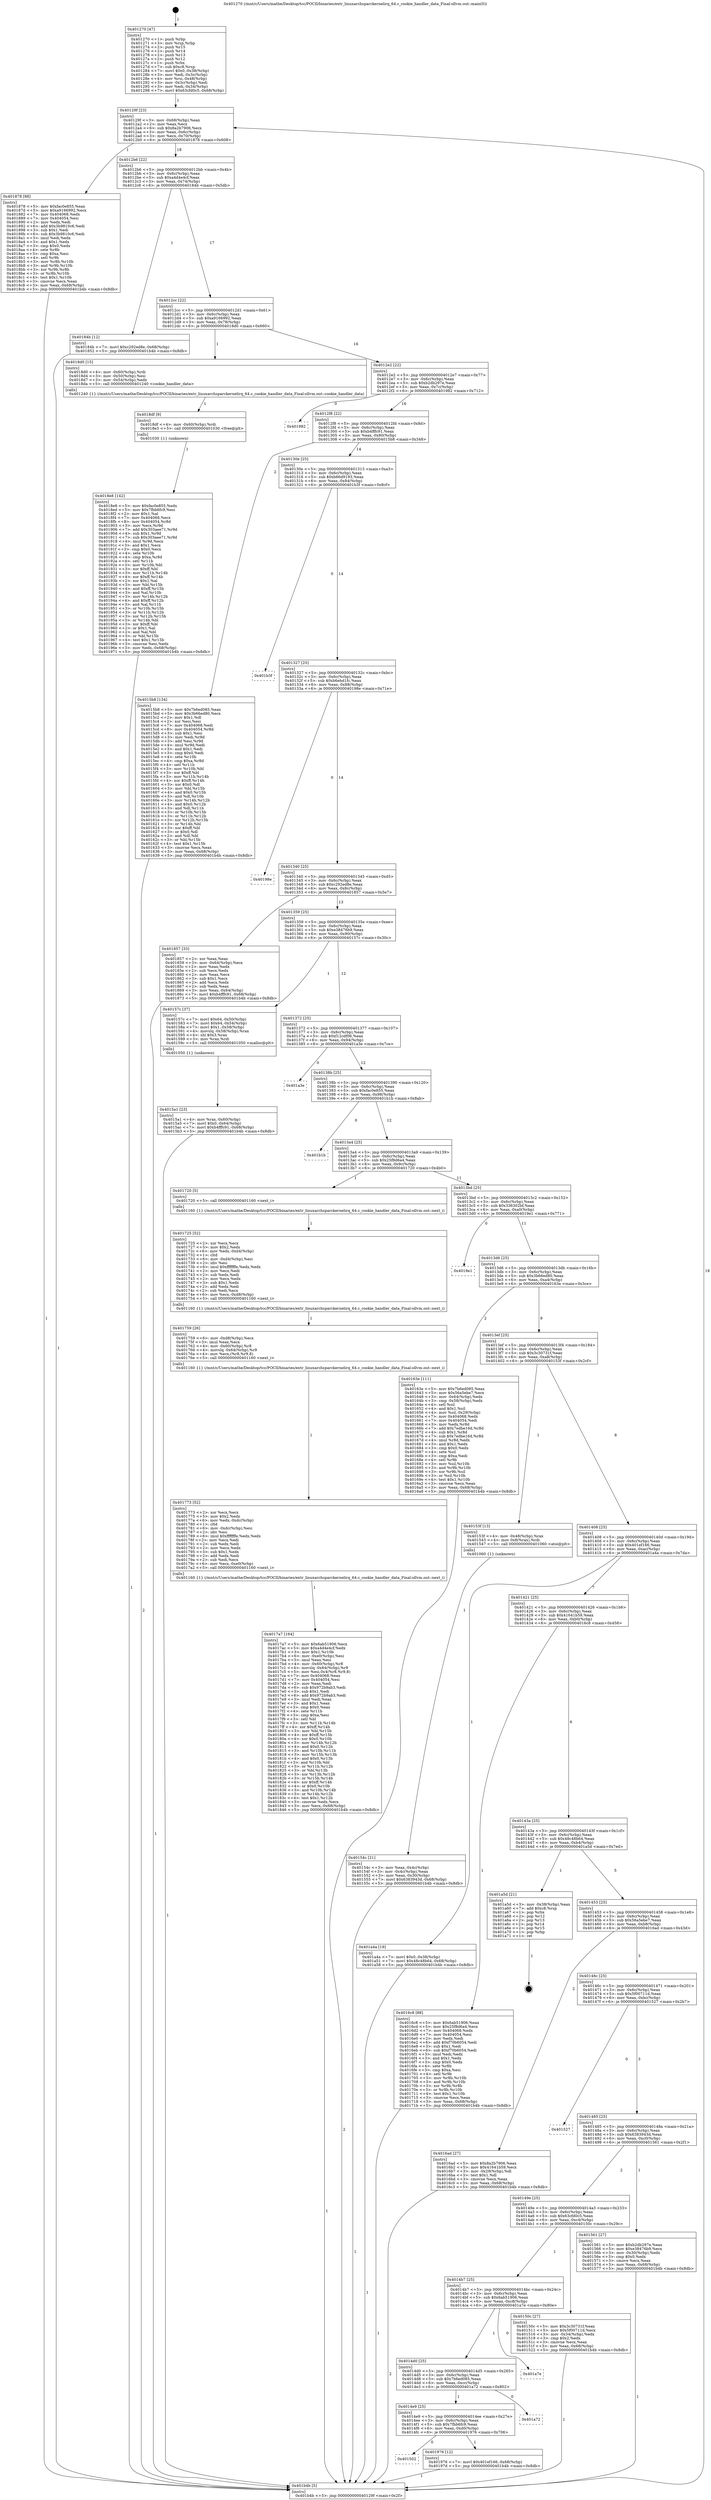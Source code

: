 digraph "0x401270" {
  label = "0x401270 (/mnt/c/Users/mathe/Desktop/tcc/POCII/binaries/extr_linuxarchsparckernelirq_64.c_cookie_handler_data_Final-ollvm.out::main(0))"
  labelloc = "t"
  node[shape=record]

  Entry [label="",width=0.3,height=0.3,shape=circle,fillcolor=black,style=filled]
  "0x40129f" [label="{
     0x40129f [23]\l
     | [instrs]\l
     &nbsp;&nbsp;0x40129f \<+3\>: mov -0x68(%rbp),%eax\l
     &nbsp;&nbsp;0x4012a2 \<+2\>: mov %eax,%ecx\l
     &nbsp;&nbsp;0x4012a4 \<+6\>: sub $0x8a2b7906,%ecx\l
     &nbsp;&nbsp;0x4012aa \<+3\>: mov %eax,-0x6c(%rbp)\l
     &nbsp;&nbsp;0x4012ad \<+3\>: mov %ecx,-0x70(%rbp)\l
     &nbsp;&nbsp;0x4012b0 \<+6\>: je 0000000000401878 \<main+0x608\>\l
  }"]
  "0x401878" [label="{
     0x401878 [88]\l
     | [instrs]\l
     &nbsp;&nbsp;0x401878 \<+5\>: mov $0xfac0e855,%eax\l
     &nbsp;&nbsp;0x40187d \<+5\>: mov $0xa9166992,%ecx\l
     &nbsp;&nbsp;0x401882 \<+7\>: mov 0x404068,%edx\l
     &nbsp;&nbsp;0x401889 \<+7\>: mov 0x404054,%esi\l
     &nbsp;&nbsp;0x401890 \<+2\>: mov %edx,%edi\l
     &nbsp;&nbsp;0x401892 \<+6\>: add $0x3b9810c6,%edi\l
     &nbsp;&nbsp;0x401898 \<+3\>: sub $0x1,%edi\l
     &nbsp;&nbsp;0x40189b \<+6\>: sub $0x3b9810c6,%edi\l
     &nbsp;&nbsp;0x4018a1 \<+3\>: imul %edi,%edx\l
     &nbsp;&nbsp;0x4018a4 \<+3\>: and $0x1,%edx\l
     &nbsp;&nbsp;0x4018a7 \<+3\>: cmp $0x0,%edx\l
     &nbsp;&nbsp;0x4018aa \<+4\>: sete %r8b\l
     &nbsp;&nbsp;0x4018ae \<+3\>: cmp $0xa,%esi\l
     &nbsp;&nbsp;0x4018b1 \<+4\>: setl %r9b\l
     &nbsp;&nbsp;0x4018b5 \<+3\>: mov %r8b,%r10b\l
     &nbsp;&nbsp;0x4018b8 \<+3\>: and %r9b,%r10b\l
     &nbsp;&nbsp;0x4018bb \<+3\>: xor %r9b,%r8b\l
     &nbsp;&nbsp;0x4018be \<+3\>: or %r8b,%r10b\l
     &nbsp;&nbsp;0x4018c1 \<+4\>: test $0x1,%r10b\l
     &nbsp;&nbsp;0x4018c5 \<+3\>: cmovne %ecx,%eax\l
     &nbsp;&nbsp;0x4018c8 \<+3\>: mov %eax,-0x68(%rbp)\l
     &nbsp;&nbsp;0x4018cb \<+5\>: jmp 0000000000401b4b \<main+0x8db\>\l
  }"]
  "0x4012b6" [label="{
     0x4012b6 [22]\l
     | [instrs]\l
     &nbsp;&nbsp;0x4012b6 \<+5\>: jmp 00000000004012bb \<main+0x4b\>\l
     &nbsp;&nbsp;0x4012bb \<+3\>: mov -0x6c(%rbp),%eax\l
     &nbsp;&nbsp;0x4012be \<+5\>: sub $0xa4d4e4cf,%eax\l
     &nbsp;&nbsp;0x4012c3 \<+3\>: mov %eax,-0x74(%rbp)\l
     &nbsp;&nbsp;0x4012c6 \<+6\>: je 000000000040184b \<main+0x5db\>\l
  }"]
  Exit [label="",width=0.3,height=0.3,shape=circle,fillcolor=black,style=filled,peripheries=2]
  "0x40184b" [label="{
     0x40184b [12]\l
     | [instrs]\l
     &nbsp;&nbsp;0x40184b \<+7\>: movl $0xc292ed8e,-0x68(%rbp)\l
     &nbsp;&nbsp;0x401852 \<+5\>: jmp 0000000000401b4b \<main+0x8db\>\l
  }"]
  "0x4012cc" [label="{
     0x4012cc [22]\l
     | [instrs]\l
     &nbsp;&nbsp;0x4012cc \<+5\>: jmp 00000000004012d1 \<main+0x61\>\l
     &nbsp;&nbsp;0x4012d1 \<+3\>: mov -0x6c(%rbp),%eax\l
     &nbsp;&nbsp;0x4012d4 \<+5\>: sub $0xa9166992,%eax\l
     &nbsp;&nbsp;0x4012d9 \<+3\>: mov %eax,-0x78(%rbp)\l
     &nbsp;&nbsp;0x4012dc \<+6\>: je 00000000004018d0 \<main+0x660\>\l
  }"]
  "0x401502" [label="{
     0x401502\l
  }", style=dashed]
  "0x4018d0" [label="{
     0x4018d0 [15]\l
     | [instrs]\l
     &nbsp;&nbsp;0x4018d0 \<+4\>: mov -0x60(%rbp),%rdi\l
     &nbsp;&nbsp;0x4018d4 \<+3\>: mov -0x50(%rbp),%esi\l
     &nbsp;&nbsp;0x4018d7 \<+3\>: mov -0x54(%rbp),%edx\l
     &nbsp;&nbsp;0x4018da \<+5\>: call 0000000000401240 \<cookie_handler_data\>\l
     | [calls]\l
     &nbsp;&nbsp;0x401240 \{1\} (/mnt/c/Users/mathe/Desktop/tcc/POCII/binaries/extr_linuxarchsparckernelirq_64.c_cookie_handler_data_Final-ollvm.out::cookie_handler_data)\l
  }"]
  "0x4012e2" [label="{
     0x4012e2 [22]\l
     | [instrs]\l
     &nbsp;&nbsp;0x4012e2 \<+5\>: jmp 00000000004012e7 \<main+0x77\>\l
     &nbsp;&nbsp;0x4012e7 \<+3\>: mov -0x6c(%rbp),%eax\l
     &nbsp;&nbsp;0x4012ea \<+5\>: sub $0xb2db297e,%eax\l
     &nbsp;&nbsp;0x4012ef \<+3\>: mov %eax,-0x7c(%rbp)\l
     &nbsp;&nbsp;0x4012f2 \<+6\>: je 0000000000401982 \<main+0x712\>\l
  }"]
  "0x401976" [label="{
     0x401976 [12]\l
     | [instrs]\l
     &nbsp;&nbsp;0x401976 \<+7\>: movl $0x401ef166,-0x68(%rbp)\l
     &nbsp;&nbsp;0x40197d \<+5\>: jmp 0000000000401b4b \<main+0x8db\>\l
  }"]
  "0x401982" [label="{
     0x401982\l
  }", style=dashed]
  "0x4012f8" [label="{
     0x4012f8 [22]\l
     | [instrs]\l
     &nbsp;&nbsp;0x4012f8 \<+5\>: jmp 00000000004012fd \<main+0x8d\>\l
     &nbsp;&nbsp;0x4012fd \<+3\>: mov -0x6c(%rbp),%eax\l
     &nbsp;&nbsp;0x401300 \<+5\>: sub $0xb4fffc91,%eax\l
     &nbsp;&nbsp;0x401305 \<+3\>: mov %eax,-0x80(%rbp)\l
     &nbsp;&nbsp;0x401308 \<+6\>: je 00000000004015b8 \<main+0x348\>\l
  }"]
  "0x4014e9" [label="{
     0x4014e9 [25]\l
     | [instrs]\l
     &nbsp;&nbsp;0x4014e9 \<+5\>: jmp 00000000004014ee \<main+0x27e\>\l
     &nbsp;&nbsp;0x4014ee \<+3\>: mov -0x6c(%rbp),%eax\l
     &nbsp;&nbsp;0x4014f1 \<+5\>: sub $0x7fbb6fc9,%eax\l
     &nbsp;&nbsp;0x4014f6 \<+6\>: mov %eax,-0xd0(%rbp)\l
     &nbsp;&nbsp;0x4014fc \<+6\>: je 0000000000401976 \<main+0x706\>\l
  }"]
  "0x4015b8" [label="{
     0x4015b8 [134]\l
     | [instrs]\l
     &nbsp;&nbsp;0x4015b8 \<+5\>: mov $0x7b6ed085,%eax\l
     &nbsp;&nbsp;0x4015bd \<+5\>: mov $0x3b66ed80,%ecx\l
     &nbsp;&nbsp;0x4015c2 \<+2\>: mov $0x1,%dl\l
     &nbsp;&nbsp;0x4015c4 \<+2\>: xor %esi,%esi\l
     &nbsp;&nbsp;0x4015c6 \<+7\>: mov 0x404068,%edi\l
     &nbsp;&nbsp;0x4015cd \<+8\>: mov 0x404054,%r8d\l
     &nbsp;&nbsp;0x4015d5 \<+3\>: sub $0x1,%esi\l
     &nbsp;&nbsp;0x4015d8 \<+3\>: mov %edi,%r9d\l
     &nbsp;&nbsp;0x4015db \<+3\>: add %esi,%r9d\l
     &nbsp;&nbsp;0x4015de \<+4\>: imul %r9d,%edi\l
     &nbsp;&nbsp;0x4015e2 \<+3\>: and $0x1,%edi\l
     &nbsp;&nbsp;0x4015e5 \<+3\>: cmp $0x0,%edi\l
     &nbsp;&nbsp;0x4015e8 \<+4\>: sete %r10b\l
     &nbsp;&nbsp;0x4015ec \<+4\>: cmp $0xa,%r8d\l
     &nbsp;&nbsp;0x4015f0 \<+4\>: setl %r11b\l
     &nbsp;&nbsp;0x4015f4 \<+3\>: mov %r10b,%bl\l
     &nbsp;&nbsp;0x4015f7 \<+3\>: xor $0xff,%bl\l
     &nbsp;&nbsp;0x4015fa \<+3\>: mov %r11b,%r14b\l
     &nbsp;&nbsp;0x4015fd \<+4\>: xor $0xff,%r14b\l
     &nbsp;&nbsp;0x401601 \<+3\>: xor $0x0,%dl\l
     &nbsp;&nbsp;0x401604 \<+3\>: mov %bl,%r15b\l
     &nbsp;&nbsp;0x401607 \<+4\>: and $0x0,%r15b\l
     &nbsp;&nbsp;0x40160b \<+3\>: and %dl,%r10b\l
     &nbsp;&nbsp;0x40160e \<+3\>: mov %r14b,%r12b\l
     &nbsp;&nbsp;0x401611 \<+4\>: and $0x0,%r12b\l
     &nbsp;&nbsp;0x401615 \<+3\>: and %dl,%r11b\l
     &nbsp;&nbsp;0x401618 \<+3\>: or %r10b,%r15b\l
     &nbsp;&nbsp;0x40161b \<+3\>: or %r11b,%r12b\l
     &nbsp;&nbsp;0x40161e \<+3\>: xor %r12b,%r15b\l
     &nbsp;&nbsp;0x401621 \<+3\>: or %r14b,%bl\l
     &nbsp;&nbsp;0x401624 \<+3\>: xor $0xff,%bl\l
     &nbsp;&nbsp;0x401627 \<+3\>: or $0x0,%dl\l
     &nbsp;&nbsp;0x40162a \<+2\>: and %dl,%bl\l
     &nbsp;&nbsp;0x40162c \<+3\>: or %bl,%r15b\l
     &nbsp;&nbsp;0x40162f \<+4\>: test $0x1,%r15b\l
     &nbsp;&nbsp;0x401633 \<+3\>: cmovne %ecx,%eax\l
     &nbsp;&nbsp;0x401636 \<+3\>: mov %eax,-0x68(%rbp)\l
     &nbsp;&nbsp;0x401639 \<+5\>: jmp 0000000000401b4b \<main+0x8db\>\l
  }"]
  "0x40130e" [label="{
     0x40130e [25]\l
     | [instrs]\l
     &nbsp;&nbsp;0x40130e \<+5\>: jmp 0000000000401313 \<main+0xa3\>\l
     &nbsp;&nbsp;0x401313 \<+3\>: mov -0x6c(%rbp),%eax\l
     &nbsp;&nbsp;0x401316 \<+5\>: sub $0xb66d9193,%eax\l
     &nbsp;&nbsp;0x40131b \<+6\>: mov %eax,-0x84(%rbp)\l
     &nbsp;&nbsp;0x401321 \<+6\>: je 0000000000401b3f \<main+0x8cf\>\l
  }"]
  "0x401a72" [label="{
     0x401a72\l
  }", style=dashed]
  "0x401b3f" [label="{
     0x401b3f\l
  }", style=dashed]
  "0x401327" [label="{
     0x401327 [25]\l
     | [instrs]\l
     &nbsp;&nbsp;0x401327 \<+5\>: jmp 000000000040132c \<main+0xbc\>\l
     &nbsp;&nbsp;0x40132c \<+3\>: mov -0x6c(%rbp),%eax\l
     &nbsp;&nbsp;0x40132f \<+5\>: sub $0xb6ebd1fc,%eax\l
     &nbsp;&nbsp;0x401334 \<+6\>: mov %eax,-0x88(%rbp)\l
     &nbsp;&nbsp;0x40133a \<+6\>: je 000000000040198e \<main+0x71e\>\l
  }"]
  "0x4014d0" [label="{
     0x4014d0 [25]\l
     | [instrs]\l
     &nbsp;&nbsp;0x4014d0 \<+5\>: jmp 00000000004014d5 \<main+0x265\>\l
     &nbsp;&nbsp;0x4014d5 \<+3\>: mov -0x6c(%rbp),%eax\l
     &nbsp;&nbsp;0x4014d8 \<+5\>: sub $0x7b6ed085,%eax\l
     &nbsp;&nbsp;0x4014dd \<+6\>: mov %eax,-0xcc(%rbp)\l
     &nbsp;&nbsp;0x4014e3 \<+6\>: je 0000000000401a72 \<main+0x802\>\l
  }"]
  "0x40198e" [label="{
     0x40198e\l
  }", style=dashed]
  "0x401340" [label="{
     0x401340 [25]\l
     | [instrs]\l
     &nbsp;&nbsp;0x401340 \<+5\>: jmp 0000000000401345 \<main+0xd5\>\l
     &nbsp;&nbsp;0x401345 \<+3\>: mov -0x6c(%rbp),%eax\l
     &nbsp;&nbsp;0x401348 \<+5\>: sub $0xc292ed8e,%eax\l
     &nbsp;&nbsp;0x40134d \<+6\>: mov %eax,-0x8c(%rbp)\l
     &nbsp;&nbsp;0x401353 \<+6\>: je 0000000000401857 \<main+0x5e7\>\l
  }"]
  "0x401a7e" [label="{
     0x401a7e\l
  }", style=dashed]
  "0x401857" [label="{
     0x401857 [33]\l
     | [instrs]\l
     &nbsp;&nbsp;0x401857 \<+2\>: xor %eax,%eax\l
     &nbsp;&nbsp;0x401859 \<+3\>: mov -0x64(%rbp),%ecx\l
     &nbsp;&nbsp;0x40185c \<+2\>: mov %eax,%edx\l
     &nbsp;&nbsp;0x40185e \<+2\>: sub %ecx,%edx\l
     &nbsp;&nbsp;0x401860 \<+2\>: mov %eax,%ecx\l
     &nbsp;&nbsp;0x401862 \<+3\>: sub $0x1,%ecx\l
     &nbsp;&nbsp;0x401865 \<+2\>: add %ecx,%edx\l
     &nbsp;&nbsp;0x401867 \<+2\>: sub %edx,%eax\l
     &nbsp;&nbsp;0x401869 \<+3\>: mov %eax,-0x64(%rbp)\l
     &nbsp;&nbsp;0x40186c \<+7\>: movl $0xb4fffc91,-0x68(%rbp)\l
     &nbsp;&nbsp;0x401873 \<+5\>: jmp 0000000000401b4b \<main+0x8db\>\l
  }"]
  "0x401359" [label="{
     0x401359 [25]\l
     | [instrs]\l
     &nbsp;&nbsp;0x401359 \<+5\>: jmp 000000000040135e \<main+0xee\>\l
     &nbsp;&nbsp;0x40135e \<+3\>: mov -0x6c(%rbp),%eax\l
     &nbsp;&nbsp;0x401361 \<+5\>: sub $0xe38476b9,%eax\l
     &nbsp;&nbsp;0x401366 \<+6\>: mov %eax,-0x90(%rbp)\l
     &nbsp;&nbsp;0x40136c \<+6\>: je 000000000040157c \<main+0x30c\>\l
  }"]
  "0x4018e8" [label="{
     0x4018e8 [142]\l
     | [instrs]\l
     &nbsp;&nbsp;0x4018e8 \<+5\>: mov $0xfac0e855,%edx\l
     &nbsp;&nbsp;0x4018ed \<+5\>: mov $0x7fbb6fc9,%esi\l
     &nbsp;&nbsp;0x4018f2 \<+2\>: mov $0x1,%al\l
     &nbsp;&nbsp;0x4018f4 \<+7\>: mov 0x404068,%ecx\l
     &nbsp;&nbsp;0x4018fb \<+8\>: mov 0x404054,%r8d\l
     &nbsp;&nbsp;0x401903 \<+3\>: mov %ecx,%r9d\l
     &nbsp;&nbsp;0x401906 \<+7\>: add $0x303aee71,%r9d\l
     &nbsp;&nbsp;0x40190d \<+4\>: sub $0x1,%r9d\l
     &nbsp;&nbsp;0x401911 \<+7\>: sub $0x303aee71,%r9d\l
     &nbsp;&nbsp;0x401918 \<+4\>: imul %r9d,%ecx\l
     &nbsp;&nbsp;0x40191c \<+3\>: and $0x1,%ecx\l
     &nbsp;&nbsp;0x40191f \<+3\>: cmp $0x0,%ecx\l
     &nbsp;&nbsp;0x401922 \<+4\>: sete %r10b\l
     &nbsp;&nbsp;0x401926 \<+4\>: cmp $0xa,%r8d\l
     &nbsp;&nbsp;0x40192a \<+4\>: setl %r11b\l
     &nbsp;&nbsp;0x40192e \<+3\>: mov %r10b,%bl\l
     &nbsp;&nbsp;0x401931 \<+3\>: xor $0xff,%bl\l
     &nbsp;&nbsp;0x401934 \<+3\>: mov %r11b,%r14b\l
     &nbsp;&nbsp;0x401937 \<+4\>: xor $0xff,%r14b\l
     &nbsp;&nbsp;0x40193b \<+2\>: xor $0x1,%al\l
     &nbsp;&nbsp;0x40193d \<+3\>: mov %bl,%r15b\l
     &nbsp;&nbsp;0x401940 \<+4\>: and $0xff,%r15b\l
     &nbsp;&nbsp;0x401944 \<+3\>: and %al,%r10b\l
     &nbsp;&nbsp;0x401947 \<+3\>: mov %r14b,%r12b\l
     &nbsp;&nbsp;0x40194a \<+4\>: and $0xff,%r12b\l
     &nbsp;&nbsp;0x40194e \<+3\>: and %al,%r11b\l
     &nbsp;&nbsp;0x401951 \<+3\>: or %r10b,%r15b\l
     &nbsp;&nbsp;0x401954 \<+3\>: or %r11b,%r12b\l
     &nbsp;&nbsp;0x401957 \<+3\>: xor %r12b,%r15b\l
     &nbsp;&nbsp;0x40195a \<+3\>: or %r14b,%bl\l
     &nbsp;&nbsp;0x40195d \<+3\>: xor $0xff,%bl\l
     &nbsp;&nbsp;0x401960 \<+2\>: or $0x1,%al\l
     &nbsp;&nbsp;0x401962 \<+2\>: and %al,%bl\l
     &nbsp;&nbsp;0x401964 \<+3\>: or %bl,%r15b\l
     &nbsp;&nbsp;0x401967 \<+4\>: test $0x1,%r15b\l
     &nbsp;&nbsp;0x40196b \<+3\>: cmovne %esi,%edx\l
     &nbsp;&nbsp;0x40196e \<+3\>: mov %edx,-0x68(%rbp)\l
     &nbsp;&nbsp;0x401971 \<+5\>: jmp 0000000000401b4b \<main+0x8db\>\l
  }"]
  "0x40157c" [label="{
     0x40157c [37]\l
     | [instrs]\l
     &nbsp;&nbsp;0x40157c \<+7\>: movl $0x64,-0x50(%rbp)\l
     &nbsp;&nbsp;0x401583 \<+7\>: movl $0x64,-0x54(%rbp)\l
     &nbsp;&nbsp;0x40158a \<+7\>: movl $0x1,-0x58(%rbp)\l
     &nbsp;&nbsp;0x401591 \<+4\>: movslq -0x58(%rbp),%rax\l
     &nbsp;&nbsp;0x401595 \<+4\>: shl $0x3,%rax\l
     &nbsp;&nbsp;0x401599 \<+3\>: mov %rax,%rdi\l
     &nbsp;&nbsp;0x40159c \<+5\>: call 0000000000401050 \<malloc@plt\>\l
     | [calls]\l
     &nbsp;&nbsp;0x401050 \{1\} (unknown)\l
  }"]
  "0x401372" [label="{
     0x401372 [25]\l
     | [instrs]\l
     &nbsp;&nbsp;0x401372 \<+5\>: jmp 0000000000401377 \<main+0x107\>\l
     &nbsp;&nbsp;0x401377 \<+3\>: mov -0x6c(%rbp),%eax\l
     &nbsp;&nbsp;0x40137a \<+5\>: sub $0xf12cdf06,%eax\l
     &nbsp;&nbsp;0x40137f \<+6\>: mov %eax,-0x94(%rbp)\l
     &nbsp;&nbsp;0x401385 \<+6\>: je 0000000000401a3e \<main+0x7ce\>\l
  }"]
  "0x4018df" [label="{
     0x4018df [9]\l
     | [instrs]\l
     &nbsp;&nbsp;0x4018df \<+4\>: mov -0x60(%rbp),%rdi\l
     &nbsp;&nbsp;0x4018e3 \<+5\>: call 0000000000401030 \<free@plt\>\l
     | [calls]\l
     &nbsp;&nbsp;0x401030 \{1\} (unknown)\l
  }"]
  "0x401a3e" [label="{
     0x401a3e\l
  }", style=dashed]
  "0x40138b" [label="{
     0x40138b [25]\l
     | [instrs]\l
     &nbsp;&nbsp;0x40138b \<+5\>: jmp 0000000000401390 \<main+0x120\>\l
     &nbsp;&nbsp;0x401390 \<+3\>: mov -0x6c(%rbp),%eax\l
     &nbsp;&nbsp;0x401393 \<+5\>: sub $0xfac0e855,%eax\l
     &nbsp;&nbsp;0x401398 \<+6\>: mov %eax,-0x98(%rbp)\l
     &nbsp;&nbsp;0x40139e \<+6\>: je 0000000000401b1b \<main+0x8ab\>\l
  }"]
  "0x4017a7" [label="{
     0x4017a7 [164]\l
     | [instrs]\l
     &nbsp;&nbsp;0x4017a7 \<+5\>: mov $0x6ab51906,%ecx\l
     &nbsp;&nbsp;0x4017ac \<+5\>: mov $0xa4d4e4cf,%edx\l
     &nbsp;&nbsp;0x4017b1 \<+3\>: mov $0x1,%r10b\l
     &nbsp;&nbsp;0x4017b4 \<+6\>: mov -0xe0(%rbp),%esi\l
     &nbsp;&nbsp;0x4017ba \<+3\>: imul %eax,%esi\l
     &nbsp;&nbsp;0x4017bd \<+4\>: mov -0x60(%rbp),%r8\l
     &nbsp;&nbsp;0x4017c1 \<+4\>: movslq -0x64(%rbp),%r9\l
     &nbsp;&nbsp;0x4017c5 \<+5\>: mov %esi,0x4(%r8,%r9,8)\l
     &nbsp;&nbsp;0x4017ca \<+7\>: mov 0x404068,%eax\l
     &nbsp;&nbsp;0x4017d1 \<+7\>: mov 0x404054,%esi\l
     &nbsp;&nbsp;0x4017d8 \<+2\>: mov %eax,%edi\l
     &nbsp;&nbsp;0x4017da \<+6\>: sub $0x972b9ab3,%edi\l
     &nbsp;&nbsp;0x4017e0 \<+3\>: sub $0x1,%edi\l
     &nbsp;&nbsp;0x4017e3 \<+6\>: add $0x972b9ab3,%edi\l
     &nbsp;&nbsp;0x4017e9 \<+3\>: imul %edi,%eax\l
     &nbsp;&nbsp;0x4017ec \<+3\>: and $0x1,%eax\l
     &nbsp;&nbsp;0x4017ef \<+3\>: cmp $0x0,%eax\l
     &nbsp;&nbsp;0x4017f2 \<+4\>: sete %r11b\l
     &nbsp;&nbsp;0x4017f6 \<+3\>: cmp $0xa,%esi\l
     &nbsp;&nbsp;0x4017f9 \<+3\>: setl %bl\l
     &nbsp;&nbsp;0x4017fc \<+3\>: mov %r11b,%r14b\l
     &nbsp;&nbsp;0x4017ff \<+4\>: xor $0xff,%r14b\l
     &nbsp;&nbsp;0x401803 \<+3\>: mov %bl,%r15b\l
     &nbsp;&nbsp;0x401806 \<+4\>: xor $0xff,%r15b\l
     &nbsp;&nbsp;0x40180a \<+4\>: xor $0x0,%r10b\l
     &nbsp;&nbsp;0x40180e \<+3\>: mov %r14b,%r12b\l
     &nbsp;&nbsp;0x401811 \<+4\>: and $0x0,%r12b\l
     &nbsp;&nbsp;0x401815 \<+3\>: and %r10b,%r11b\l
     &nbsp;&nbsp;0x401818 \<+3\>: mov %r15b,%r13b\l
     &nbsp;&nbsp;0x40181b \<+4\>: and $0x0,%r13b\l
     &nbsp;&nbsp;0x40181f \<+3\>: and %r10b,%bl\l
     &nbsp;&nbsp;0x401822 \<+3\>: or %r11b,%r12b\l
     &nbsp;&nbsp;0x401825 \<+3\>: or %bl,%r13b\l
     &nbsp;&nbsp;0x401828 \<+3\>: xor %r13b,%r12b\l
     &nbsp;&nbsp;0x40182b \<+3\>: or %r15b,%r14b\l
     &nbsp;&nbsp;0x40182e \<+4\>: xor $0xff,%r14b\l
     &nbsp;&nbsp;0x401832 \<+4\>: or $0x0,%r10b\l
     &nbsp;&nbsp;0x401836 \<+3\>: and %r10b,%r14b\l
     &nbsp;&nbsp;0x401839 \<+3\>: or %r14b,%r12b\l
     &nbsp;&nbsp;0x40183c \<+4\>: test $0x1,%r12b\l
     &nbsp;&nbsp;0x401840 \<+3\>: cmovne %edx,%ecx\l
     &nbsp;&nbsp;0x401843 \<+3\>: mov %ecx,-0x68(%rbp)\l
     &nbsp;&nbsp;0x401846 \<+5\>: jmp 0000000000401b4b \<main+0x8db\>\l
  }"]
  "0x401b1b" [label="{
     0x401b1b\l
  }", style=dashed]
  "0x4013a4" [label="{
     0x4013a4 [25]\l
     | [instrs]\l
     &nbsp;&nbsp;0x4013a4 \<+5\>: jmp 00000000004013a9 \<main+0x139\>\l
     &nbsp;&nbsp;0x4013a9 \<+3\>: mov -0x6c(%rbp),%eax\l
     &nbsp;&nbsp;0x4013ac \<+5\>: sub $0x25f8d6a4,%eax\l
     &nbsp;&nbsp;0x4013b1 \<+6\>: mov %eax,-0x9c(%rbp)\l
     &nbsp;&nbsp;0x4013b7 \<+6\>: je 0000000000401720 \<main+0x4b0\>\l
  }"]
  "0x401773" [label="{
     0x401773 [52]\l
     | [instrs]\l
     &nbsp;&nbsp;0x401773 \<+2\>: xor %ecx,%ecx\l
     &nbsp;&nbsp;0x401775 \<+5\>: mov $0x2,%edx\l
     &nbsp;&nbsp;0x40177a \<+6\>: mov %edx,-0xdc(%rbp)\l
     &nbsp;&nbsp;0x401780 \<+1\>: cltd\l
     &nbsp;&nbsp;0x401781 \<+6\>: mov -0xdc(%rbp),%esi\l
     &nbsp;&nbsp;0x401787 \<+2\>: idiv %esi\l
     &nbsp;&nbsp;0x401789 \<+6\>: imul $0xfffffffe,%edx,%edx\l
     &nbsp;&nbsp;0x40178f \<+2\>: mov %ecx,%edi\l
     &nbsp;&nbsp;0x401791 \<+2\>: sub %edx,%edi\l
     &nbsp;&nbsp;0x401793 \<+2\>: mov %ecx,%edx\l
     &nbsp;&nbsp;0x401795 \<+3\>: sub $0x1,%edx\l
     &nbsp;&nbsp;0x401798 \<+2\>: add %edx,%edi\l
     &nbsp;&nbsp;0x40179a \<+2\>: sub %edi,%ecx\l
     &nbsp;&nbsp;0x40179c \<+6\>: mov %ecx,-0xe0(%rbp)\l
     &nbsp;&nbsp;0x4017a2 \<+5\>: call 0000000000401160 \<next_i\>\l
     | [calls]\l
     &nbsp;&nbsp;0x401160 \{1\} (/mnt/c/Users/mathe/Desktop/tcc/POCII/binaries/extr_linuxarchsparckernelirq_64.c_cookie_handler_data_Final-ollvm.out::next_i)\l
  }"]
  "0x401720" [label="{
     0x401720 [5]\l
     | [instrs]\l
     &nbsp;&nbsp;0x401720 \<+5\>: call 0000000000401160 \<next_i\>\l
     | [calls]\l
     &nbsp;&nbsp;0x401160 \{1\} (/mnt/c/Users/mathe/Desktop/tcc/POCII/binaries/extr_linuxarchsparckernelirq_64.c_cookie_handler_data_Final-ollvm.out::next_i)\l
  }"]
  "0x4013bd" [label="{
     0x4013bd [25]\l
     | [instrs]\l
     &nbsp;&nbsp;0x4013bd \<+5\>: jmp 00000000004013c2 \<main+0x152\>\l
     &nbsp;&nbsp;0x4013c2 \<+3\>: mov -0x6c(%rbp),%eax\l
     &nbsp;&nbsp;0x4013c5 \<+5\>: sub $0x336302bf,%eax\l
     &nbsp;&nbsp;0x4013ca \<+6\>: mov %eax,-0xa0(%rbp)\l
     &nbsp;&nbsp;0x4013d0 \<+6\>: je 00000000004019e1 \<main+0x771\>\l
  }"]
  "0x401759" [label="{
     0x401759 [26]\l
     | [instrs]\l
     &nbsp;&nbsp;0x401759 \<+6\>: mov -0xd8(%rbp),%ecx\l
     &nbsp;&nbsp;0x40175f \<+3\>: imul %eax,%ecx\l
     &nbsp;&nbsp;0x401762 \<+4\>: mov -0x60(%rbp),%r8\l
     &nbsp;&nbsp;0x401766 \<+4\>: movslq -0x64(%rbp),%r9\l
     &nbsp;&nbsp;0x40176a \<+4\>: mov %ecx,(%r8,%r9,8)\l
     &nbsp;&nbsp;0x40176e \<+5\>: call 0000000000401160 \<next_i\>\l
     | [calls]\l
     &nbsp;&nbsp;0x401160 \{1\} (/mnt/c/Users/mathe/Desktop/tcc/POCII/binaries/extr_linuxarchsparckernelirq_64.c_cookie_handler_data_Final-ollvm.out::next_i)\l
  }"]
  "0x4019e1" [label="{
     0x4019e1\l
  }", style=dashed]
  "0x4013d6" [label="{
     0x4013d6 [25]\l
     | [instrs]\l
     &nbsp;&nbsp;0x4013d6 \<+5\>: jmp 00000000004013db \<main+0x16b\>\l
     &nbsp;&nbsp;0x4013db \<+3\>: mov -0x6c(%rbp),%eax\l
     &nbsp;&nbsp;0x4013de \<+5\>: sub $0x3b66ed80,%eax\l
     &nbsp;&nbsp;0x4013e3 \<+6\>: mov %eax,-0xa4(%rbp)\l
     &nbsp;&nbsp;0x4013e9 \<+6\>: je 000000000040163e \<main+0x3ce\>\l
  }"]
  "0x401725" [label="{
     0x401725 [52]\l
     | [instrs]\l
     &nbsp;&nbsp;0x401725 \<+2\>: xor %ecx,%ecx\l
     &nbsp;&nbsp;0x401727 \<+5\>: mov $0x2,%edx\l
     &nbsp;&nbsp;0x40172c \<+6\>: mov %edx,-0xd4(%rbp)\l
     &nbsp;&nbsp;0x401732 \<+1\>: cltd\l
     &nbsp;&nbsp;0x401733 \<+6\>: mov -0xd4(%rbp),%esi\l
     &nbsp;&nbsp;0x401739 \<+2\>: idiv %esi\l
     &nbsp;&nbsp;0x40173b \<+6\>: imul $0xfffffffe,%edx,%edx\l
     &nbsp;&nbsp;0x401741 \<+2\>: mov %ecx,%edi\l
     &nbsp;&nbsp;0x401743 \<+2\>: sub %edx,%edi\l
     &nbsp;&nbsp;0x401745 \<+2\>: mov %ecx,%edx\l
     &nbsp;&nbsp;0x401747 \<+3\>: sub $0x1,%edx\l
     &nbsp;&nbsp;0x40174a \<+2\>: add %edx,%edi\l
     &nbsp;&nbsp;0x40174c \<+2\>: sub %edi,%ecx\l
     &nbsp;&nbsp;0x40174e \<+6\>: mov %ecx,-0xd8(%rbp)\l
     &nbsp;&nbsp;0x401754 \<+5\>: call 0000000000401160 \<next_i\>\l
     | [calls]\l
     &nbsp;&nbsp;0x401160 \{1\} (/mnt/c/Users/mathe/Desktop/tcc/POCII/binaries/extr_linuxarchsparckernelirq_64.c_cookie_handler_data_Final-ollvm.out::next_i)\l
  }"]
  "0x40163e" [label="{
     0x40163e [111]\l
     | [instrs]\l
     &nbsp;&nbsp;0x40163e \<+5\>: mov $0x7b6ed085,%eax\l
     &nbsp;&nbsp;0x401643 \<+5\>: mov $0x56a5ebe7,%ecx\l
     &nbsp;&nbsp;0x401648 \<+3\>: mov -0x64(%rbp),%edx\l
     &nbsp;&nbsp;0x40164b \<+3\>: cmp -0x58(%rbp),%edx\l
     &nbsp;&nbsp;0x40164e \<+4\>: setl %sil\l
     &nbsp;&nbsp;0x401652 \<+4\>: and $0x1,%sil\l
     &nbsp;&nbsp;0x401656 \<+4\>: mov %sil,-0x29(%rbp)\l
     &nbsp;&nbsp;0x40165a \<+7\>: mov 0x404068,%edx\l
     &nbsp;&nbsp;0x401661 \<+7\>: mov 0x404054,%edi\l
     &nbsp;&nbsp;0x401668 \<+3\>: mov %edx,%r8d\l
     &nbsp;&nbsp;0x40166b \<+7\>: add $0x7edbe16d,%r8d\l
     &nbsp;&nbsp;0x401672 \<+4\>: sub $0x1,%r8d\l
     &nbsp;&nbsp;0x401676 \<+7\>: sub $0x7edbe16d,%r8d\l
     &nbsp;&nbsp;0x40167d \<+4\>: imul %r8d,%edx\l
     &nbsp;&nbsp;0x401681 \<+3\>: and $0x1,%edx\l
     &nbsp;&nbsp;0x401684 \<+3\>: cmp $0x0,%edx\l
     &nbsp;&nbsp;0x401687 \<+4\>: sete %sil\l
     &nbsp;&nbsp;0x40168b \<+3\>: cmp $0xa,%edi\l
     &nbsp;&nbsp;0x40168e \<+4\>: setl %r9b\l
     &nbsp;&nbsp;0x401692 \<+3\>: mov %sil,%r10b\l
     &nbsp;&nbsp;0x401695 \<+3\>: and %r9b,%r10b\l
     &nbsp;&nbsp;0x401698 \<+3\>: xor %r9b,%sil\l
     &nbsp;&nbsp;0x40169b \<+3\>: or %sil,%r10b\l
     &nbsp;&nbsp;0x40169e \<+4\>: test $0x1,%r10b\l
     &nbsp;&nbsp;0x4016a2 \<+3\>: cmovne %ecx,%eax\l
     &nbsp;&nbsp;0x4016a5 \<+3\>: mov %eax,-0x68(%rbp)\l
     &nbsp;&nbsp;0x4016a8 \<+5\>: jmp 0000000000401b4b \<main+0x8db\>\l
  }"]
  "0x4013ef" [label="{
     0x4013ef [25]\l
     | [instrs]\l
     &nbsp;&nbsp;0x4013ef \<+5\>: jmp 00000000004013f4 \<main+0x184\>\l
     &nbsp;&nbsp;0x4013f4 \<+3\>: mov -0x6c(%rbp),%eax\l
     &nbsp;&nbsp;0x4013f7 \<+5\>: sub $0x3c30731f,%eax\l
     &nbsp;&nbsp;0x4013fc \<+6\>: mov %eax,-0xa8(%rbp)\l
     &nbsp;&nbsp;0x401402 \<+6\>: je 000000000040153f \<main+0x2cf\>\l
  }"]
  "0x4015a1" [label="{
     0x4015a1 [23]\l
     | [instrs]\l
     &nbsp;&nbsp;0x4015a1 \<+4\>: mov %rax,-0x60(%rbp)\l
     &nbsp;&nbsp;0x4015a5 \<+7\>: movl $0x0,-0x64(%rbp)\l
     &nbsp;&nbsp;0x4015ac \<+7\>: movl $0xb4fffc91,-0x68(%rbp)\l
     &nbsp;&nbsp;0x4015b3 \<+5\>: jmp 0000000000401b4b \<main+0x8db\>\l
  }"]
  "0x40153f" [label="{
     0x40153f [13]\l
     | [instrs]\l
     &nbsp;&nbsp;0x40153f \<+4\>: mov -0x48(%rbp),%rax\l
     &nbsp;&nbsp;0x401543 \<+4\>: mov 0x8(%rax),%rdi\l
     &nbsp;&nbsp;0x401547 \<+5\>: call 0000000000401060 \<atoi@plt\>\l
     | [calls]\l
     &nbsp;&nbsp;0x401060 \{1\} (unknown)\l
  }"]
  "0x401408" [label="{
     0x401408 [25]\l
     | [instrs]\l
     &nbsp;&nbsp;0x401408 \<+5\>: jmp 000000000040140d \<main+0x19d\>\l
     &nbsp;&nbsp;0x40140d \<+3\>: mov -0x6c(%rbp),%eax\l
     &nbsp;&nbsp;0x401410 \<+5\>: sub $0x401ef166,%eax\l
     &nbsp;&nbsp;0x401415 \<+6\>: mov %eax,-0xac(%rbp)\l
     &nbsp;&nbsp;0x40141b \<+6\>: je 0000000000401a4a \<main+0x7da\>\l
  }"]
  "0x40154c" [label="{
     0x40154c [21]\l
     | [instrs]\l
     &nbsp;&nbsp;0x40154c \<+3\>: mov %eax,-0x4c(%rbp)\l
     &nbsp;&nbsp;0x40154f \<+3\>: mov -0x4c(%rbp),%eax\l
     &nbsp;&nbsp;0x401552 \<+3\>: mov %eax,-0x30(%rbp)\l
     &nbsp;&nbsp;0x401555 \<+7\>: movl $0x6383943d,-0x68(%rbp)\l
     &nbsp;&nbsp;0x40155c \<+5\>: jmp 0000000000401b4b \<main+0x8db\>\l
  }"]
  "0x401a4a" [label="{
     0x401a4a [19]\l
     | [instrs]\l
     &nbsp;&nbsp;0x401a4a \<+7\>: movl $0x0,-0x38(%rbp)\l
     &nbsp;&nbsp;0x401a51 \<+7\>: movl $0x48c48b64,-0x68(%rbp)\l
     &nbsp;&nbsp;0x401a58 \<+5\>: jmp 0000000000401b4b \<main+0x8db\>\l
  }"]
  "0x401421" [label="{
     0x401421 [25]\l
     | [instrs]\l
     &nbsp;&nbsp;0x401421 \<+5\>: jmp 0000000000401426 \<main+0x1b6\>\l
     &nbsp;&nbsp;0x401426 \<+3\>: mov -0x6c(%rbp),%eax\l
     &nbsp;&nbsp;0x401429 \<+5\>: sub $0x41641b59,%eax\l
     &nbsp;&nbsp;0x40142e \<+6\>: mov %eax,-0xb0(%rbp)\l
     &nbsp;&nbsp;0x401434 \<+6\>: je 00000000004016c8 \<main+0x458\>\l
  }"]
  "0x401270" [label="{
     0x401270 [47]\l
     | [instrs]\l
     &nbsp;&nbsp;0x401270 \<+1\>: push %rbp\l
     &nbsp;&nbsp;0x401271 \<+3\>: mov %rsp,%rbp\l
     &nbsp;&nbsp;0x401274 \<+2\>: push %r15\l
     &nbsp;&nbsp;0x401276 \<+2\>: push %r14\l
     &nbsp;&nbsp;0x401278 \<+2\>: push %r13\l
     &nbsp;&nbsp;0x40127a \<+2\>: push %r12\l
     &nbsp;&nbsp;0x40127c \<+1\>: push %rbx\l
     &nbsp;&nbsp;0x40127d \<+7\>: sub $0xc8,%rsp\l
     &nbsp;&nbsp;0x401284 \<+7\>: movl $0x0,-0x38(%rbp)\l
     &nbsp;&nbsp;0x40128b \<+3\>: mov %edi,-0x3c(%rbp)\l
     &nbsp;&nbsp;0x40128e \<+4\>: mov %rsi,-0x48(%rbp)\l
     &nbsp;&nbsp;0x401292 \<+3\>: mov -0x3c(%rbp),%edi\l
     &nbsp;&nbsp;0x401295 \<+3\>: mov %edi,-0x34(%rbp)\l
     &nbsp;&nbsp;0x401298 \<+7\>: movl $0x63cfd0c5,-0x68(%rbp)\l
  }"]
  "0x4016c8" [label="{
     0x4016c8 [88]\l
     | [instrs]\l
     &nbsp;&nbsp;0x4016c8 \<+5\>: mov $0x6ab51906,%eax\l
     &nbsp;&nbsp;0x4016cd \<+5\>: mov $0x25f8d6a4,%ecx\l
     &nbsp;&nbsp;0x4016d2 \<+7\>: mov 0x404068,%edx\l
     &nbsp;&nbsp;0x4016d9 \<+7\>: mov 0x404054,%esi\l
     &nbsp;&nbsp;0x4016e0 \<+2\>: mov %edx,%edi\l
     &nbsp;&nbsp;0x4016e2 \<+6\>: add $0xf70b6054,%edi\l
     &nbsp;&nbsp;0x4016e8 \<+3\>: sub $0x1,%edi\l
     &nbsp;&nbsp;0x4016eb \<+6\>: sub $0xf70b6054,%edi\l
     &nbsp;&nbsp;0x4016f1 \<+3\>: imul %edi,%edx\l
     &nbsp;&nbsp;0x4016f4 \<+3\>: and $0x1,%edx\l
     &nbsp;&nbsp;0x4016f7 \<+3\>: cmp $0x0,%edx\l
     &nbsp;&nbsp;0x4016fa \<+4\>: sete %r8b\l
     &nbsp;&nbsp;0x4016fe \<+3\>: cmp $0xa,%esi\l
     &nbsp;&nbsp;0x401701 \<+4\>: setl %r9b\l
     &nbsp;&nbsp;0x401705 \<+3\>: mov %r8b,%r10b\l
     &nbsp;&nbsp;0x401708 \<+3\>: and %r9b,%r10b\l
     &nbsp;&nbsp;0x40170b \<+3\>: xor %r9b,%r8b\l
     &nbsp;&nbsp;0x40170e \<+3\>: or %r8b,%r10b\l
     &nbsp;&nbsp;0x401711 \<+4\>: test $0x1,%r10b\l
     &nbsp;&nbsp;0x401715 \<+3\>: cmovne %ecx,%eax\l
     &nbsp;&nbsp;0x401718 \<+3\>: mov %eax,-0x68(%rbp)\l
     &nbsp;&nbsp;0x40171b \<+5\>: jmp 0000000000401b4b \<main+0x8db\>\l
  }"]
  "0x40143a" [label="{
     0x40143a [25]\l
     | [instrs]\l
     &nbsp;&nbsp;0x40143a \<+5\>: jmp 000000000040143f \<main+0x1cf\>\l
     &nbsp;&nbsp;0x40143f \<+3\>: mov -0x6c(%rbp),%eax\l
     &nbsp;&nbsp;0x401442 \<+5\>: sub $0x48c48b64,%eax\l
     &nbsp;&nbsp;0x401447 \<+6\>: mov %eax,-0xb4(%rbp)\l
     &nbsp;&nbsp;0x40144d \<+6\>: je 0000000000401a5d \<main+0x7ed\>\l
  }"]
  "0x401b4b" [label="{
     0x401b4b [5]\l
     | [instrs]\l
     &nbsp;&nbsp;0x401b4b \<+5\>: jmp 000000000040129f \<main+0x2f\>\l
  }"]
  "0x401a5d" [label="{
     0x401a5d [21]\l
     | [instrs]\l
     &nbsp;&nbsp;0x401a5d \<+3\>: mov -0x38(%rbp),%eax\l
     &nbsp;&nbsp;0x401a60 \<+7\>: add $0xc8,%rsp\l
     &nbsp;&nbsp;0x401a67 \<+1\>: pop %rbx\l
     &nbsp;&nbsp;0x401a68 \<+2\>: pop %r12\l
     &nbsp;&nbsp;0x401a6a \<+2\>: pop %r13\l
     &nbsp;&nbsp;0x401a6c \<+2\>: pop %r14\l
     &nbsp;&nbsp;0x401a6e \<+2\>: pop %r15\l
     &nbsp;&nbsp;0x401a70 \<+1\>: pop %rbp\l
     &nbsp;&nbsp;0x401a71 \<+1\>: ret\l
  }"]
  "0x401453" [label="{
     0x401453 [25]\l
     | [instrs]\l
     &nbsp;&nbsp;0x401453 \<+5\>: jmp 0000000000401458 \<main+0x1e8\>\l
     &nbsp;&nbsp;0x401458 \<+3\>: mov -0x6c(%rbp),%eax\l
     &nbsp;&nbsp;0x40145b \<+5\>: sub $0x56a5ebe7,%eax\l
     &nbsp;&nbsp;0x401460 \<+6\>: mov %eax,-0xb8(%rbp)\l
     &nbsp;&nbsp;0x401466 \<+6\>: je 00000000004016ad \<main+0x43d\>\l
  }"]
  "0x4014b7" [label="{
     0x4014b7 [25]\l
     | [instrs]\l
     &nbsp;&nbsp;0x4014b7 \<+5\>: jmp 00000000004014bc \<main+0x24c\>\l
     &nbsp;&nbsp;0x4014bc \<+3\>: mov -0x6c(%rbp),%eax\l
     &nbsp;&nbsp;0x4014bf \<+5\>: sub $0x6ab51906,%eax\l
     &nbsp;&nbsp;0x4014c4 \<+6\>: mov %eax,-0xc8(%rbp)\l
     &nbsp;&nbsp;0x4014ca \<+6\>: je 0000000000401a7e \<main+0x80e\>\l
  }"]
  "0x4016ad" [label="{
     0x4016ad [27]\l
     | [instrs]\l
     &nbsp;&nbsp;0x4016ad \<+5\>: mov $0x8a2b7906,%eax\l
     &nbsp;&nbsp;0x4016b2 \<+5\>: mov $0x41641b59,%ecx\l
     &nbsp;&nbsp;0x4016b7 \<+3\>: mov -0x29(%rbp),%dl\l
     &nbsp;&nbsp;0x4016ba \<+3\>: test $0x1,%dl\l
     &nbsp;&nbsp;0x4016bd \<+3\>: cmovne %ecx,%eax\l
     &nbsp;&nbsp;0x4016c0 \<+3\>: mov %eax,-0x68(%rbp)\l
     &nbsp;&nbsp;0x4016c3 \<+5\>: jmp 0000000000401b4b \<main+0x8db\>\l
  }"]
  "0x40146c" [label="{
     0x40146c [25]\l
     | [instrs]\l
     &nbsp;&nbsp;0x40146c \<+5\>: jmp 0000000000401471 \<main+0x201\>\l
     &nbsp;&nbsp;0x401471 \<+3\>: mov -0x6c(%rbp),%eax\l
     &nbsp;&nbsp;0x401474 \<+5\>: sub $0x5f00711d,%eax\l
     &nbsp;&nbsp;0x401479 \<+6\>: mov %eax,-0xbc(%rbp)\l
     &nbsp;&nbsp;0x40147f \<+6\>: je 0000000000401527 \<main+0x2b7\>\l
  }"]
  "0x40150c" [label="{
     0x40150c [27]\l
     | [instrs]\l
     &nbsp;&nbsp;0x40150c \<+5\>: mov $0x3c30731f,%eax\l
     &nbsp;&nbsp;0x401511 \<+5\>: mov $0x5f00711d,%ecx\l
     &nbsp;&nbsp;0x401516 \<+3\>: mov -0x34(%rbp),%edx\l
     &nbsp;&nbsp;0x401519 \<+3\>: cmp $0x2,%edx\l
     &nbsp;&nbsp;0x40151c \<+3\>: cmovne %ecx,%eax\l
     &nbsp;&nbsp;0x40151f \<+3\>: mov %eax,-0x68(%rbp)\l
     &nbsp;&nbsp;0x401522 \<+5\>: jmp 0000000000401b4b \<main+0x8db\>\l
  }"]
  "0x401527" [label="{
     0x401527\l
  }", style=dashed]
  "0x401485" [label="{
     0x401485 [25]\l
     | [instrs]\l
     &nbsp;&nbsp;0x401485 \<+5\>: jmp 000000000040148a \<main+0x21a\>\l
     &nbsp;&nbsp;0x40148a \<+3\>: mov -0x6c(%rbp),%eax\l
     &nbsp;&nbsp;0x40148d \<+5\>: sub $0x6383943d,%eax\l
     &nbsp;&nbsp;0x401492 \<+6\>: mov %eax,-0xc0(%rbp)\l
     &nbsp;&nbsp;0x401498 \<+6\>: je 0000000000401561 \<main+0x2f1\>\l
  }"]
  "0x40149e" [label="{
     0x40149e [25]\l
     | [instrs]\l
     &nbsp;&nbsp;0x40149e \<+5\>: jmp 00000000004014a3 \<main+0x233\>\l
     &nbsp;&nbsp;0x4014a3 \<+3\>: mov -0x6c(%rbp),%eax\l
     &nbsp;&nbsp;0x4014a6 \<+5\>: sub $0x63cfd0c5,%eax\l
     &nbsp;&nbsp;0x4014ab \<+6\>: mov %eax,-0xc4(%rbp)\l
     &nbsp;&nbsp;0x4014b1 \<+6\>: je 000000000040150c \<main+0x29c\>\l
  }"]
  "0x401561" [label="{
     0x401561 [27]\l
     | [instrs]\l
     &nbsp;&nbsp;0x401561 \<+5\>: mov $0xb2db297e,%eax\l
     &nbsp;&nbsp;0x401566 \<+5\>: mov $0xe38476b9,%ecx\l
     &nbsp;&nbsp;0x40156b \<+3\>: mov -0x30(%rbp),%edx\l
     &nbsp;&nbsp;0x40156e \<+3\>: cmp $0x0,%edx\l
     &nbsp;&nbsp;0x401571 \<+3\>: cmove %ecx,%eax\l
     &nbsp;&nbsp;0x401574 \<+3\>: mov %eax,-0x68(%rbp)\l
     &nbsp;&nbsp;0x401577 \<+5\>: jmp 0000000000401b4b \<main+0x8db\>\l
  }"]
  Entry -> "0x401270" [label=" 1"]
  "0x40129f" -> "0x401878" [label=" 1"]
  "0x40129f" -> "0x4012b6" [label=" 18"]
  "0x401a5d" -> Exit [label=" 1"]
  "0x4012b6" -> "0x40184b" [label=" 1"]
  "0x4012b6" -> "0x4012cc" [label=" 17"]
  "0x401a4a" -> "0x401b4b" [label=" 1"]
  "0x4012cc" -> "0x4018d0" [label=" 1"]
  "0x4012cc" -> "0x4012e2" [label=" 16"]
  "0x401976" -> "0x401b4b" [label=" 1"]
  "0x4012e2" -> "0x401982" [label=" 0"]
  "0x4012e2" -> "0x4012f8" [label=" 16"]
  "0x4014e9" -> "0x401502" [label=" 0"]
  "0x4012f8" -> "0x4015b8" [label=" 2"]
  "0x4012f8" -> "0x40130e" [label=" 14"]
  "0x4014e9" -> "0x401976" [label=" 1"]
  "0x40130e" -> "0x401b3f" [label=" 0"]
  "0x40130e" -> "0x401327" [label=" 14"]
  "0x4014d0" -> "0x4014e9" [label=" 1"]
  "0x401327" -> "0x40198e" [label=" 0"]
  "0x401327" -> "0x401340" [label=" 14"]
  "0x4014d0" -> "0x401a72" [label=" 0"]
  "0x401340" -> "0x401857" [label=" 1"]
  "0x401340" -> "0x401359" [label=" 13"]
  "0x4014b7" -> "0x4014d0" [label=" 1"]
  "0x401359" -> "0x40157c" [label=" 1"]
  "0x401359" -> "0x401372" [label=" 12"]
  "0x4014b7" -> "0x401a7e" [label=" 0"]
  "0x401372" -> "0x401a3e" [label=" 0"]
  "0x401372" -> "0x40138b" [label=" 12"]
  "0x4018e8" -> "0x401b4b" [label=" 1"]
  "0x40138b" -> "0x401b1b" [label=" 0"]
  "0x40138b" -> "0x4013a4" [label=" 12"]
  "0x4018df" -> "0x4018e8" [label=" 1"]
  "0x4013a4" -> "0x401720" [label=" 1"]
  "0x4013a4" -> "0x4013bd" [label=" 11"]
  "0x4018d0" -> "0x4018df" [label=" 1"]
  "0x4013bd" -> "0x4019e1" [label=" 0"]
  "0x4013bd" -> "0x4013d6" [label=" 11"]
  "0x401878" -> "0x401b4b" [label=" 1"]
  "0x4013d6" -> "0x40163e" [label=" 2"]
  "0x4013d6" -> "0x4013ef" [label=" 9"]
  "0x401857" -> "0x401b4b" [label=" 1"]
  "0x4013ef" -> "0x40153f" [label=" 1"]
  "0x4013ef" -> "0x401408" [label=" 8"]
  "0x40184b" -> "0x401b4b" [label=" 1"]
  "0x401408" -> "0x401a4a" [label=" 1"]
  "0x401408" -> "0x401421" [label=" 7"]
  "0x4017a7" -> "0x401b4b" [label=" 1"]
  "0x401421" -> "0x4016c8" [label=" 1"]
  "0x401421" -> "0x40143a" [label=" 6"]
  "0x401773" -> "0x4017a7" [label=" 1"]
  "0x40143a" -> "0x401a5d" [label=" 1"]
  "0x40143a" -> "0x401453" [label=" 5"]
  "0x401759" -> "0x401773" [label=" 1"]
  "0x401453" -> "0x4016ad" [label=" 2"]
  "0x401453" -> "0x40146c" [label=" 3"]
  "0x401725" -> "0x401759" [label=" 1"]
  "0x40146c" -> "0x401527" [label=" 0"]
  "0x40146c" -> "0x401485" [label=" 3"]
  "0x401720" -> "0x401725" [label=" 1"]
  "0x401485" -> "0x401561" [label=" 1"]
  "0x401485" -> "0x40149e" [label=" 2"]
  "0x4016c8" -> "0x401b4b" [label=" 1"]
  "0x40149e" -> "0x40150c" [label=" 1"]
  "0x40149e" -> "0x4014b7" [label=" 1"]
  "0x40150c" -> "0x401b4b" [label=" 1"]
  "0x401270" -> "0x40129f" [label=" 1"]
  "0x401b4b" -> "0x40129f" [label=" 18"]
  "0x40153f" -> "0x40154c" [label=" 1"]
  "0x40154c" -> "0x401b4b" [label=" 1"]
  "0x401561" -> "0x401b4b" [label=" 1"]
  "0x40157c" -> "0x4015a1" [label=" 1"]
  "0x4015a1" -> "0x401b4b" [label=" 1"]
  "0x4015b8" -> "0x401b4b" [label=" 2"]
  "0x40163e" -> "0x401b4b" [label=" 2"]
  "0x4016ad" -> "0x401b4b" [label=" 2"]
}
